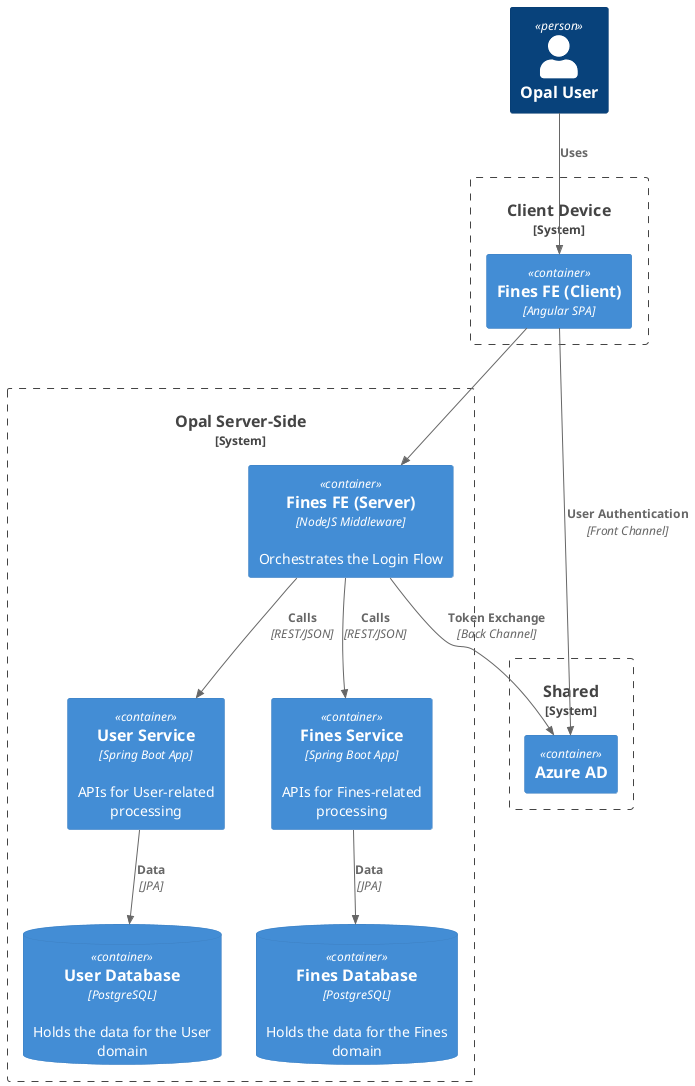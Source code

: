 @startuml
!include <C4/C4_Container>
Person(user, "Opal User")
System_Boundary(client, "Client Device"){
  Container(spa, "Fines FE (Client)", "Angular SPA")
}
System_Boundary(server, "Opal Server-Side"){
  Container(node, "Fines FE (Server)", "NodeJS Middleware", "Orchestrates the Login Flow")
  Container(users, "User Service", "Spring Boot App", "APIs for User-related processing")
  ContainerDb(usersdb, "User Database", "PostgreSQL", "Holds the data for the User domain")
  Container(fines, "Fines Service", "Spring Boot App", "APIs for Fines-related processing")
  ContainerDb(finesdb, "Fines Database", "PostgreSQL", "Holds the data for the Fines domain")
}
System_Boundary(azure, "Shared"){
    Container(aad, "Azure AD")
}
Rel(user, spa, "Uses")
Rel(spa, node, "")
Rel(node, users, "Calls", "REST/JSON")
Rel(node, fines, "Calls", "REST/JSON")
Rel(spa, aad, "User Authentication", "Front Channel")
Rel(node, aad, "Token Exchange", "Back Channel")
Rel(users, usersdb, "Data", "JPA")
Rel(fines, finesdb, "Data", "JPA")
@enduml